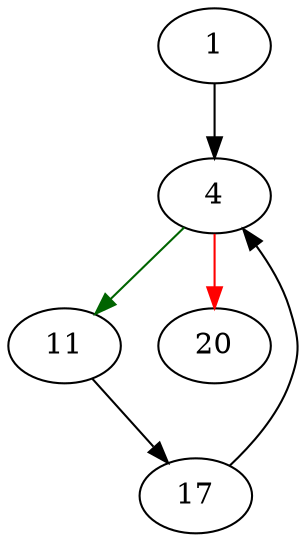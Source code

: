 strict digraph "freeColumnList" {
	// Node definitions.
	1 [entry=true];
	4;
	11;
	20;
	17;

	// Edge definitions.
	1 -> 4;
	4 -> 11 [
		color=darkgreen
		cond=true
	];
	4 -> 20 [
		color=red
		cond=false
	];
	11 -> 17;
	17 -> 4;
}